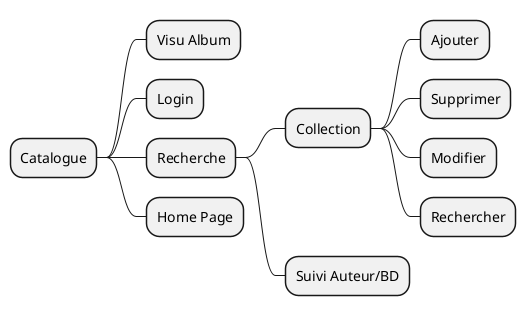@startmindmap
* Catalogue
** Visu Album
** Login
** Recherche
*** Collection
**** Ajouter
**** Supprimer
**** Modifier
**** Rechercher

*** Suivi Auteur/BD
** Home Page
@endmindmap
